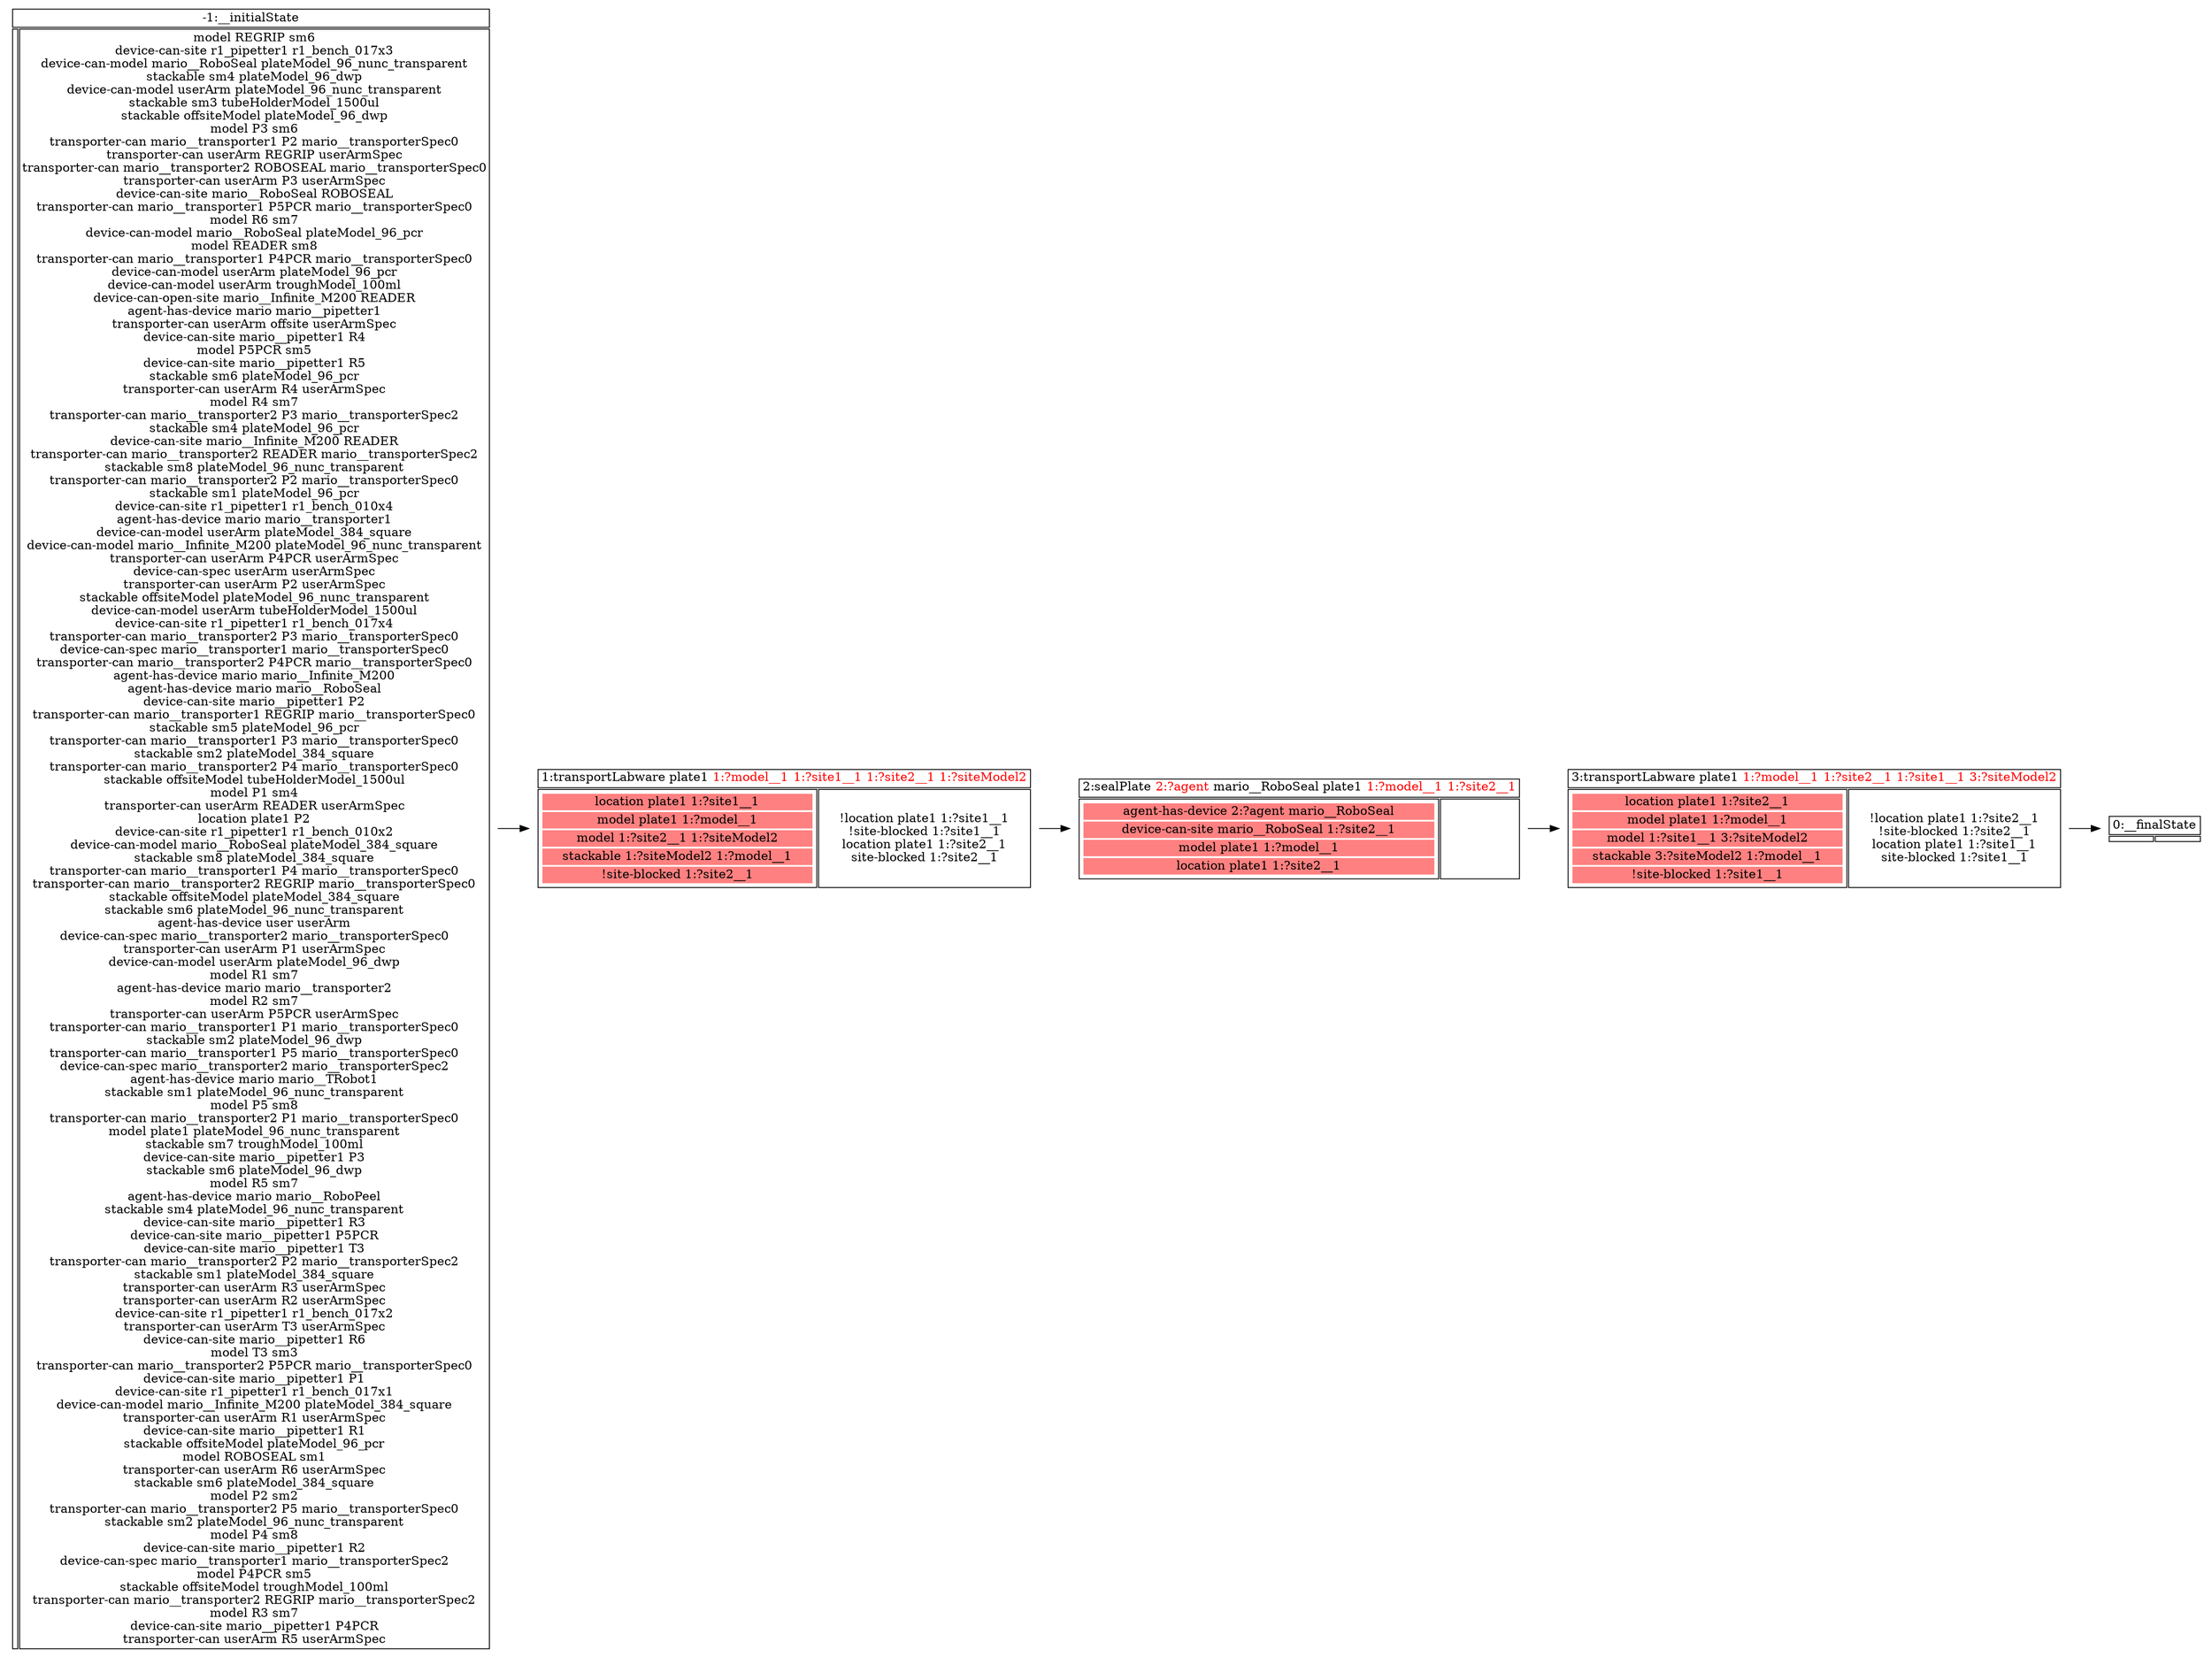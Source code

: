 digraph partialPlan {
	rankdir=LR;
	node [shape=plaintext];
	action0 [label=<<table border="0" cellborder="1"><tr><td colspan="2">-1:__initialState</td></tr><tr><td></td><td>model REGRIP sm6<br/>device-can-site r1_pipetter1 r1_bench_017x3<br/>device-can-model mario__RoboSeal plateModel_96_nunc_transparent<br/>stackable sm4 plateModel_96_dwp<br/>device-can-model userArm plateModel_96_nunc_transparent<br/>stackable sm3 tubeHolderModel_1500ul<br/>stackable offsiteModel plateModel_96_dwp<br/>model P3 sm6<br/>transporter-can mario__transporter1 P2 mario__transporterSpec0<br/>transporter-can userArm REGRIP userArmSpec<br/>transporter-can mario__transporter2 ROBOSEAL mario__transporterSpec0<br/>transporter-can userArm P3 userArmSpec<br/>device-can-site mario__RoboSeal ROBOSEAL<br/>transporter-can mario__transporter1 P5PCR mario__transporterSpec0<br/>model R6 sm7<br/>device-can-model mario__RoboSeal plateModel_96_pcr<br/>model READER sm8<br/>transporter-can mario__transporter1 P4PCR mario__transporterSpec0<br/>device-can-model userArm plateModel_96_pcr<br/>device-can-model userArm troughModel_100ml<br/>device-can-open-site mario__Infinite_M200 READER<br/>agent-has-device mario mario__pipetter1<br/>transporter-can userArm offsite userArmSpec<br/>device-can-site mario__pipetter1 R4<br/>model P5PCR sm5<br/>device-can-site mario__pipetter1 R5<br/>stackable sm6 plateModel_96_pcr<br/>transporter-can userArm R4 userArmSpec<br/>model R4 sm7<br/>transporter-can mario__transporter2 P3 mario__transporterSpec2<br/>stackable sm4 plateModel_96_pcr<br/>device-can-site mario__Infinite_M200 READER<br/>transporter-can mario__transporter2 READER mario__transporterSpec2<br/>stackable sm8 plateModel_96_nunc_transparent<br/>transporter-can mario__transporter2 P2 mario__transporterSpec0<br/>stackable sm1 plateModel_96_pcr<br/>device-can-site r1_pipetter1 r1_bench_010x4<br/>agent-has-device mario mario__transporter1<br/>device-can-model userArm plateModel_384_square<br/>device-can-model mario__Infinite_M200 plateModel_96_nunc_transparent<br/>transporter-can userArm P4PCR userArmSpec<br/>device-can-spec userArm userArmSpec<br/>transporter-can userArm P2 userArmSpec<br/>stackable offsiteModel plateModel_96_nunc_transparent<br/>device-can-model userArm tubeHolderModel_1500ul<br/>device-can-site r1_pipetter1 r1_bench_017x4<br/>transporter-can mario__transporter2 P3 mario__transporterSpec0<br/>device-can-spec mario__transporter1 mario__transporterSpec0<br/>transporter-can mario__transporter2 P4PCR mario__transporterSpec0<br/>agent-has-device mario mario__Infinite_M200<br/>agent-has-device mario mario__RoboSeal<br/>device-can-site mario__pipetter1 P2<br/>transporter-can mario__transporter1 REGRIP mario__transporterSpec0<br/>stackable sm5 plateModel_96_pcr<br/>transporter-can mario__transporter1 P3 mario__transporterSpec0<br/>stackable sm2 plateModel_384_square<br/>transporter-can mario__transporter2 P4 mario__transporterSpec0<br/>stackable offsiteModel tubeHolderModel_1500ul<br/>model P1 sm4<br/>transporter-can userArm READER userArmSpec<br/>location plate1 P2<br/>device-can-site r1_pipetter1 r1_bench_010x2<br/>device-can-model mario__RoboSeal plateModel_384_square<br/>stackable sm8 plateModel_384_square<br/>transporter-can mario__transporter1 P4 mario__transporterSpec0<br/>transporter-can mario__transporter2 REGRIP mario__transporterSpec0<br/>stackable offsiteModel plateModel_384_square<br/>stackable sm6 plateModel_96_nunc_transparent<br/>agent-has-device user userArm<br/>device-can-spec mario__transporter2 mario__transporterSpec0<br/>transporter-can userArm P1 userArmSpec<br/>device-can-model userArm plateModel_96_dwp<br/>model R1 sm7<br/>agent-has-device mario mario__transporter2<br/>model R2 sm7<br/>transporter-can userArm P5PCR userArmSpec<br/>transporter-can mario__transporter1 P1 mario__transporterSpec0<br/>stackable sm2 plateModel_96_dwp<br/>transporter-can mario__transporter1 P5 mario__transporterSpec0<br/>device-can-spec mario__transporter2 mario__transporterSpec2<br/>agent-has-device mario mario__TRobot1<br/>stackable sm1 plateModel_96_nunc_transparent<br/>model P5 sm8<br/>transporter-can mario__transporter2 P1 mario__transporterSpec0<br/>model plate1 plateModel_96_nunc_transparent<br/>stackable sm7 troughModel_100ml<br/>device-can-site mario__pipetter1 P3<br/>stackable sm6 plateModel_96_dwp<br/>model R5 sm7<br/>agent-has-device mario mario__RoboPeel<br/>stackable sm4 plateModel_96_nunc_transparent<br/>device-can-site mario__pipetter1 R3<br/>device-can-site mario__pipetter1 P5PCR<br/>device-can-site mario__pipetter1 T3<br/>transporter-can mario__transporter2 P2 mario__transporterSpec2<br/>stackable sm1 plateModel_384_square<br/>transporter-can userArm R3 userArmSpec<br/>transporter-can userArm R2 userArmSpec<br/>device-can-site r1_pipetter1 r1_bench_017x2<br/>transporter-can userArm T3 userArmSpec<br/>device-can-site mario__pipetter1 R6<br/>model T3 sm3<br/>transporter-can mario__transporter2 P5PCR mario__transporterSpec0<br/>device-can-site mario__pipetter1 P1<br/>device-can-site r1_pipetter1 r1_bench_017x1<br/>device-can-model mario__Infinite_M200 plateModel_384_square<br/>transporter-can userArm R1 userArmSpec<br/>device-can-site mario__pipetter1 R1<br/>stackable offsiteModel plateModel_96_pcr<br/>model ROBOSEAL sm1<br/>transporter-can userArm R6 userArmSpec<br/>stackable sm6 plateModel_384_square<br/>model P2 sm2<br/>transporter-can mario__transporter2 P5 mario__transporterSpec0<br/>stackable sm2 plateModel_96_nunc_transparent<br/>model P4 sm8<br/>device-can-site mario__pipetter1 R2<br/>device-can-spec mario__transporter1 mario__transporterSpec2<br/>model P4PCR sm5<br/>stackable offsiteModel troughModel_100ml<br/>transporter-can mario__transporter2 REGRIP mario__transporterSpec2<br/>model R3 sm7<br/>device-can-site mario__pipetter1 P4PCR<br/>transporter-can userArm R5 userArmSpec</td></tr></table>>];
	action1 [label=<<table border="0" cellborder="1"><tr><td colspan="2">0:__finalState</td></tr><tr><td></td><td></td></tr></table>>];
	action2 [label=<<table border="0" cellborder="1"><tr><td colspan="2">1:transportLabware plate1 <font color="red">1:?model__1</font> <font color="red">1:?site1__1</font> <font color="red">1:?site2__1</font> <font color="red">1:?siteModel2</font></td></tr><tr><td><table border="0"><tr><td port="0" bgcolor="#ff8080">location plate1 1:?site1__1</td></tr><tr><td port="1" bgcolor="#ff8080">model plate1 1:?model__1</td></tr><tr><td port="2" bgcolor="#ff8080">model 1:?site2__1 1:?siteModel2</td></tr><tr><td port="3" bgcolor="#ff8080">stackable 1:?siteModel2 1:?model__1</td></tr><tr><td port="4" bgcolor="#ff8080">!site-blocked 1:?site2__1</td></tr></table></td><td>!location plate1 1:?site1__1<br/>!site-blocked 1:?site1__1<br/>location plate1 1:?site2__1<br/>site-blocked 1:?site2__1</td></tr></table>>];
	action3 [label=<<table border="0" cellborder="1"><tr><td colspan="2">2:sealPlate <font color="red">2:?agent</font> mario__RoboSeal plate1 <font color="red">1:?model__1</font> <font color="red">1:?site2__1</font></td></tr><tr><td><table border="0"><tr><td port="0" bgcolor="#ff8080">agent-has-device 2:?agent mario__RoboSeal</td></tr><tr><td port="1" bgcolor="#ff8080">device-can-site mario__RoboSeal 1:?site2__1</td></tr><tr><td port="2" bgcolor="#ff8080">model plate1 1:?model__1</td></tr><tr><td port="3" bgcolor="#ff8080">location plate1 1:?site2__1</td></tr></table></td><td></td></tr></table>>];
	action4 [label=<<table border="0" cellborder="1"><tr><td colspan="2">3:transportLabware plate1 <font color="red">1:?model__1</font> <font color="red">1:?site2__1</font> <font color="red">1:?site1__1</font> <font color="red">3:?siteModel2</font></td></tr><tr><td><table border="0"><tr><td port="0" bgcolor="#ff8080">location plate1 1:?site2__1</td></tr><tr><td port="1" bgcolor="#ff8080">model plate1 1:?model__1</td></tr><tr><td port="2" bgcolor="#ff8080">model 1:?site1__1 3:?siteModel2</td></tr><tr><td port="3" bgcolor="#ff8080">stackable 3:?siteModel2 1:?model__1</td></tr><tr><td port="4" bgcolor="#ff8080">!site-blocked 1:?site1__1</td></tr></table></td><td>!location plate1 1:?site2__1<br/>!site-blocked 1:?site2__1<br/>location plate1 1:?site1__1<br/>site-blocked 1:?site1__1</td></tr></table>>];
	action2 -> action3;
	action4 -> action1;
	action3 -> action4;
	action0 -> action2;
}
